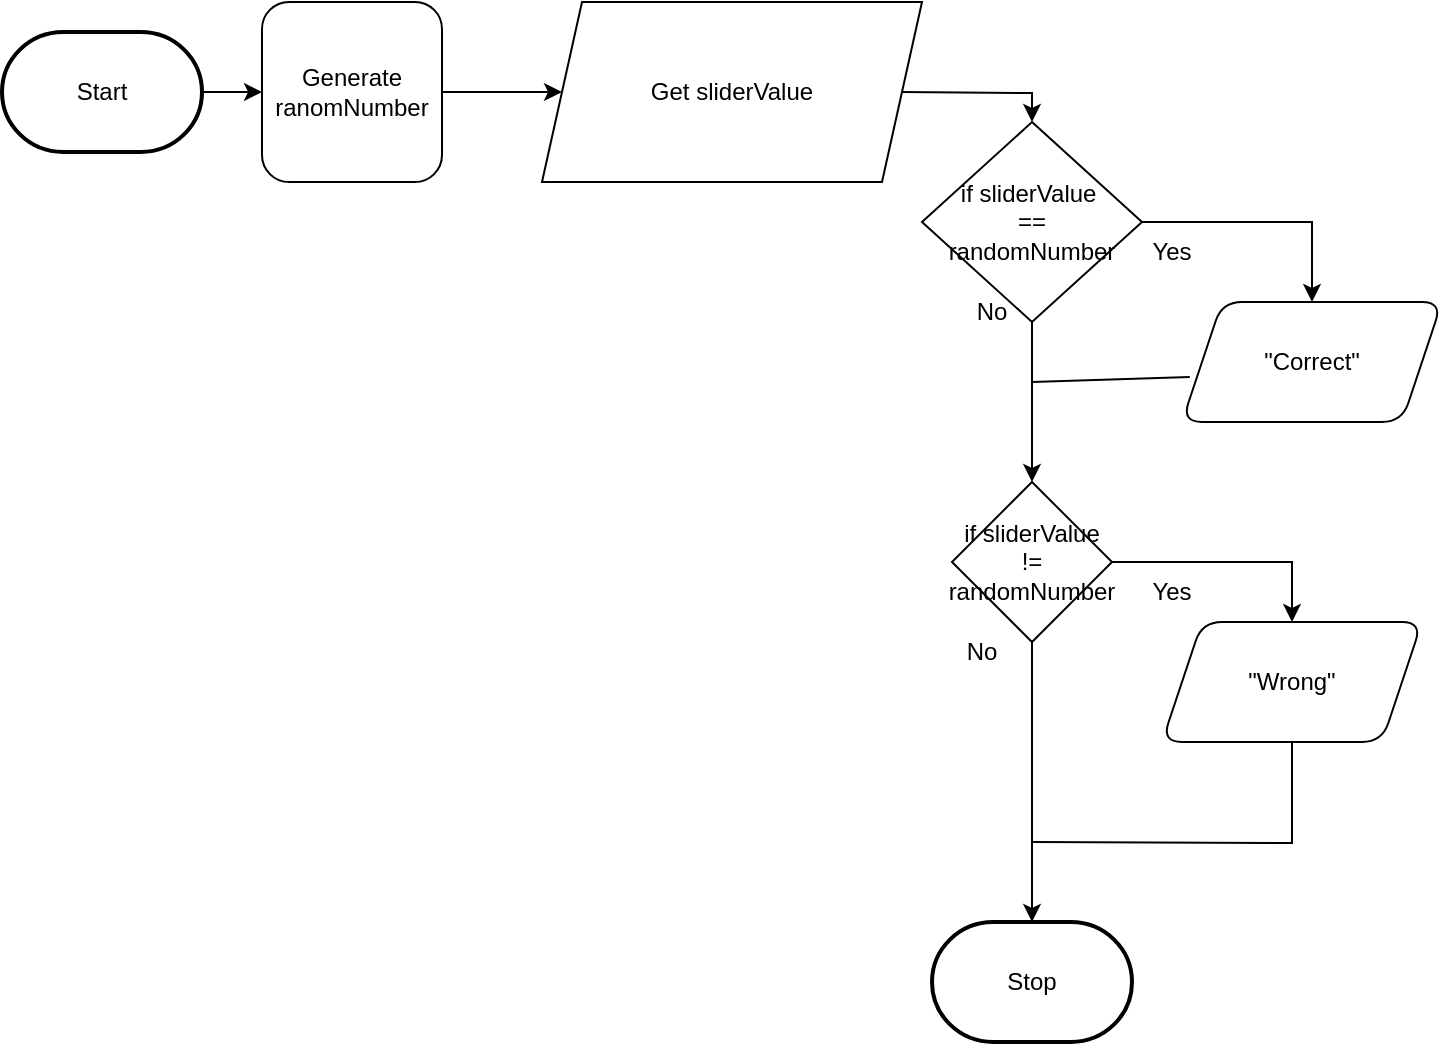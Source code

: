 <mxfile>
    <diagram id="HIP3nbAZw_EuaXWnEj3U" name="Page-1">
        <mxGraphModel dx="1086" dy="743" grid="1" gridSize="10" guides="1" tooltips="1" connect="1" arrows="1" fold="1" page="1" pageScale="1" pageWidth="850" pageHeight="1100" math="0" shadow="0">
            <root>
                <mxCell id="0"/>
                <mxCell id="1" parent="0"/>
                <mxCell id="6" style="edgeStyle=orthogonalEdgeStyle;html=1;exitX=1;exitY=0.5;exitDx=0;exitDy=0;exitPerimeter=0;rounded=0;entryX=0;entryY=0.5;entryDx=0;entryDy=0;" edge="1" parent="1" source="7" target="15">
                    <mxGeometry relative="1" as="geometry">
                        <mxPoint x="160" y="210" as="targetPoint"/>
                    </mxGeometry>
                </mxCell>
                <mxCell id="7" value="Start" style="strokeWidth=2;html=1;shape=mxgraph.flowchart.terminator;whiteSpace=wrap;" vertex="1" parent="1">
                    <mxGeometry x="40" y="185" width="100" height="60" as="geometry"/>
                </mxCell>
                <mxCell id="8" value="Stop" style="strokeWidth=2;html=1;shape=mxgraph.flowchart.terminator;whiteSpace=wrap;" vertex="1" parent="1">
                    <mxGeometry x="505" y="630" width="100" height="60" as="geometry"/>
                </mxCell>
                <mxCell id="9" style="edgeStyle=orthogonalEdgeStyle;shape=connector;html=1;entryX=0.5;entryY=0;entryDx=0;entryDy=0;labelBackgroundColor=default;strokeColor=default;fontFamily=Helvetica;fontSize=11;fontColor=default;endArrow=classic;rounded=0;" edge="1" parent="1" target="19">
                    <mxGeometry relative="1" as="geometry">
                        <mxPoint x="490" y="215" as="sourcePoint"/>
                        <mxPoint x="440" y="420" as="targetPoint"/>
                    </mxGeometry>
                </mxCell>
                <mxCell id="10" value="Get sliderValue" style="shape=parallelogram;perimeter=parallelogramPerimeter;whiteSpace=wrap;html=1;fixedSize=1;" vertex="1" parent="1">
                    <mxGeometry x="310" y="170" width="190" height="90" as="geometry"/>
                </mxCell>
                <mxCell id="11" style="edgeStyle=orthogonalEdgeStyle;rounded=0;html=1;exitX=1;exitY=0.5;exitDx=0;exitDy=0;entryX=0.5;entryY=0;entryDx=0;entryDy=0;" edge="1" parent="1" source="18" target="23">
                    <mxGeometry relative="1" as="geometry">
                        <mxPoint x="640" y="600" as="sourcePoint"/>
                        <mxPoint x="600" y="530" as="targetPoint"/>
                    </mxGeometry>
                </mxCell>
                <mxCell id="16" style="edgeStyle=orthogonalEdgeStyle;html=1;exitX=1;exitY=0.5;exitDx=0;exitDy=0;rounded=0;entryX=0;entryY=0.5;entryDx=0;entryDy=0;" edge="1" parent="1" source="15" target="10">
                    <mxGeometry relative="1" as="geometry">
                        <mxPoint x="210" y="540" as="targetPoint"/>
                    </mxGeometry>
                </mxCell>
                <mxCell id="15" value="Generate ranomNumber" style="whiteSpace=wrap;html=1;rounded=1;" vertex="1" parent="1">
                    <mxGeometry x="170" y="170" width="90" height="90" as="geometry"/>
                </mxCell>
                <mxCell id="25" style="edgeStyle=orthogonalEdgeStyle;rounded=0;html=1;entryX=0.5;entryY=0;entryDx=0;entryDy=0;entryPerimeter=0;" edge="1" parent="1" source="18" target="8">
                    <mxGeometry relative="1" as="geometry"/>
                </mxCell>
                <mxCell id="18" value="if sliderValue&lt;br&gt;!=&lt;br&gt;randomNumber" style="rhombus;whiteSpace=wrap;html=1;rounded=0;" vertex="1" parent="1">
                    <mxGeometry x="515" y="410" width="80" height="80" as="geometry"/>
                </mxCell>
                <mxCell id="21" style="edgeStyle=orthogonalEdgeStyle;rounded=0;html=1;" edge="1" parent="1" source="19" target="18">
                    <mxGeometry relative="1" as="geometry"/>
                </mxCell>
                <mxCell id="24" style="edgeStyle=orthogonalEdgeStyle;rounded=0;html=1;exitX=1;exitY=0.5;exitDx=0;exitDy=0;entryX=0.5;entryY=0;entryDx=0;entryDy=0;" edge="1" parent="1" source="19" target="22">
                    <mxGeometry relative="1" as="geometry"/>
                </mxCell>
                <mxCell id="19" value="if sliderValue&amp;nbsp;&lt;br&gt;==&lt;br&gt;randomNumber" style="rhombus;whiteSpace=wrap;html=1;rounded=0;" vertex="1" parent="1">
                    <mxGeometry x="500" y="230" width="110" height="100" as="geometry"/>
                </mxCell>
                <mxCell id="22" value="&quot;Correct&quot;" style="shape=parallelogram;perimeter=parallelogramPerimeter;whiteSpace=wrap;html=1;fixedSize=1;rounded=1;" vertex="1" parent="1">
                    <mxGeometry x="630" y="320" width="130" height="60" as="geometry"/>
                </mxCell>
                <mxCell id="23" value="&quot;Wrong&quot;" style="shape=parallelogram;perimeter=parallelogramPerimeter;whiteSpace=wrap;html=1;fixedSize=1;rounded=1;" vertex="1" parent="1">
                    <mxGeometry x="620" y="480" width="130" height="60" as="geometry"/>
                </mxCell>
                <mxCell id="31" value="" style="endArrow=none;html=1;rounded=0;edgeStyle=orthogonalEdgeStyle;" edge="1" parent="1" target="23">
                    <mxGeometry width="50" height="50" relative="1" as="geometry">
                        <mxPoint x="555" y="590" as="sourcePoint"/>
                        <mxPoint x="605" y="540" as="targetPoint"/>
                    </mxGeometry>
                </mxCell>
                <mxCell id="33" value="" style="endArrow=none;html=1;rounded=0;entryX=0.03;entryY=0.625;entryDx=0;entryDy=0;entryPerimeter=0;" edge="1" parent="1" target="22">
                    <mxGeometry width="50" height="50" relative="1" as="geometry">
                        <mxPoint x="555" y="360" as="sourcePoint"/>
                        <mxPoint x="605" y="325" as="targetPoint"/>
                    </mxGeometry>
                </mxCell>
                <mxCell id="34" value="Yes" style="text;strokeColor=none;align=center;fillColor=none;html=1;verticalAlign=middle;whiteSpace=wrap;rounded=0;" vertex="1" parent="1">
                    <mxGeometry x="595" y="280" width="60" height="30" as="geometry"/>
                </mxCell>
                <mxCell id="35" value="Yes" style="text;strokeColor=none;align=center;fillColor=none;html=1;verticalAlign=middle;whiteSpace=wrap;rounded=0;" vertex="1" parent="1">
                    <mxGeometry x="595" y="450" width="60" height="30" as="geometry"/>
                </mxCell>
                <mxCell id="36" value="No" style="text;strokeColor=none;align=center;fillColor=none;html=1;verticalAlign=middle;whiteSpace=wrap;rounded=0;" vertex="1" parent="1">
                    <mxGeometry x="500" y="480" width="60" height="30" as="geometry"/>
                </mxCell>
                <mxCell id="37" value="No" style="text;strokeColor=none;align=center;fillColor=none;html=1;verticalAlign=middle;whiteSpace=wrap;rounded=0;" vertex="1" parent="1">
                    <mxGeometry x="505" y="310" width="60" height="30" as="geometry"/>
                </mxCell>
            </root>
        </mxGraphModel>
    </diagram>
</mxfile>